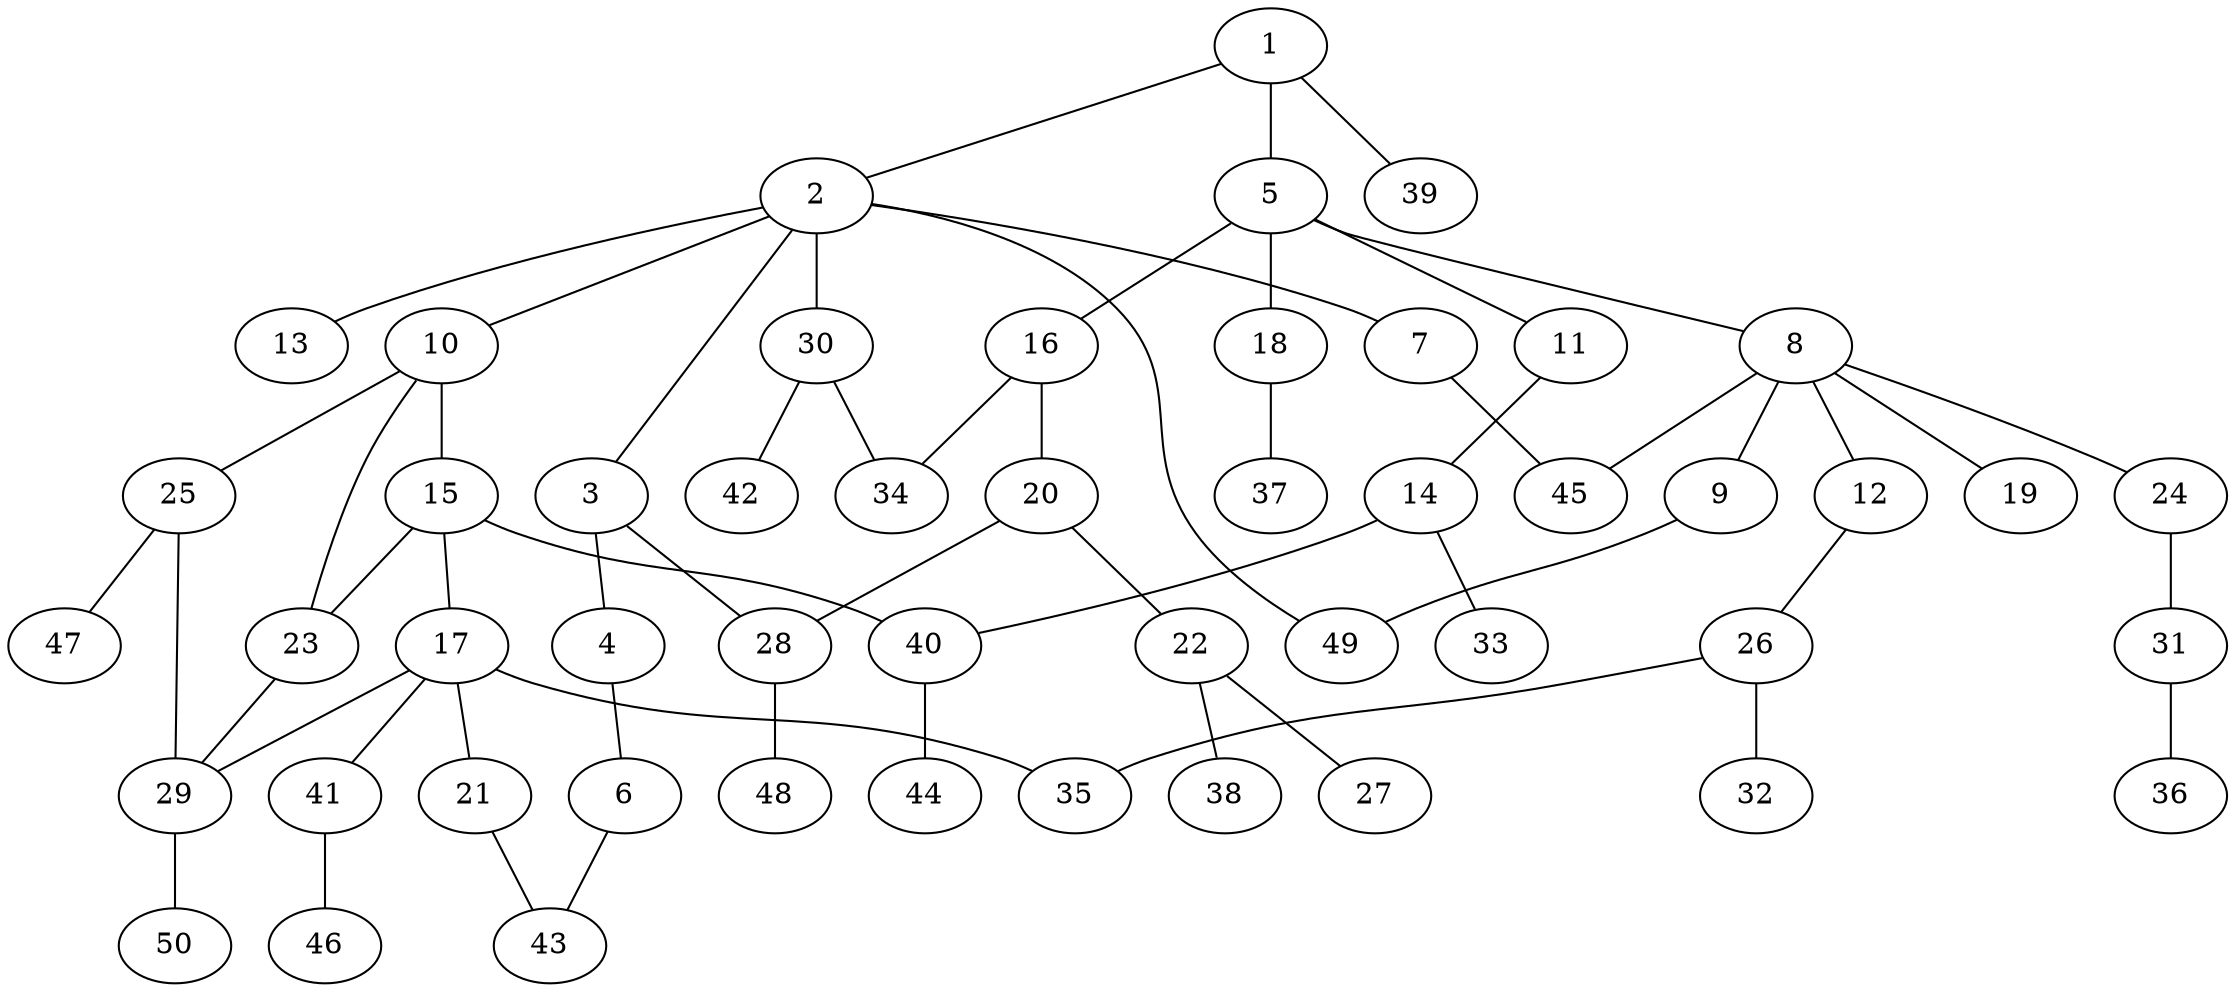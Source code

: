 graph graphname {1--2
1--5
1--39
2--3
2--7
2--10
2--13
2--30
2--49
3--4
3--28
4--6
5--8
5--11
5--16
5--18
6--43
7--45
8--9
8--12
8--19
8--24
8--45
9--49
10--15
10--23
10--25
11--14
12--26
14--33
14--40
15--17
15--23
15--40
16--20
16--34
17--21
17--29
17--35
17--41
18--37
20--22
20--28
21--43
22--27
22--38
23--29
24--31
25--29
25--47
26--32
26--35
28--48
29--50
30--34
30--42
31--36
40--44
41--46
}